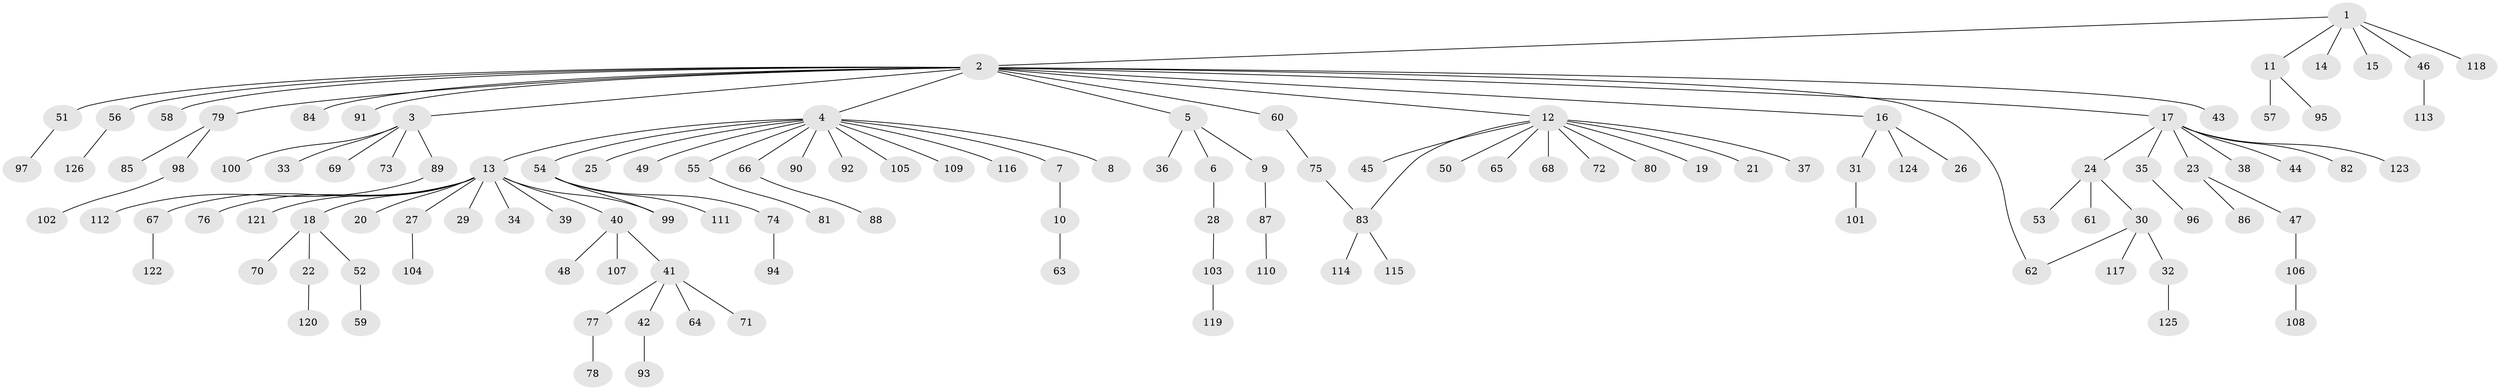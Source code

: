 // Generated by graph-tools (version 1.1) at 2025/14/03/09/25 04:14:23]
// undirected, 126 vertices, 128 edges
graph export_dot {
graph [start="1"]
  node [color=gray90,style=filled];
  1;
  2;
  3;
  4;
  5;
  6;
  7;
  8;
  9;
  10;
  11;
  12;
  13;
  14;
  15;
  16;
  17;
  18;
  19;
  20;
  21;
  22;
  23;
  24;
  25;
  26;
  27;
  28;
  29;
  30;
  31;
  32;
  33;
  34;
  35;
  36;
  37;
  38;
  39;
  40;
  41;
  42;
  43;
  44;
  45;
  46;
  47;
  48;
  49;
  50;
  51;
  52;
  53;
  54;
  55;
  56;
  57;
  58;
  59;
  60;
  61;
  62;
  63;
  64;
  65;
  66;
  67;
  68;
  69;
  70;
  71;
  72;
  73;
  74;
  75;
  76;
  77;
  78;
  79;
  80;
  81;
  82;
  83;
  84;
  85;
  86;
  87;
  88;
  89;
  90;
  91;
  92;
  93;
  94;
  95;
  96;
  97;
  98;
  99;
  100;
  101;
  102;
  103;
  104;
  105;
  106;
  107;
  108;
  109;
  110;
  111;
  112;
  113;
  114;
  115;
  116;
  117;
  118;
  119;
  120;
  121;
  122;
  123;
  124;
  125;
  126;
  1 -- 2;
  1 -- 11;
  1 -- 14;
  1 -- 15;
  1 -- 46;
  1 -- 118;
  2 -- 3;
  2 -- 4;
  2 -- 5;
  2 -- 12;
  2 -- 16;
  2 -- 17;
  2 -- 43;
  2 -- 51;
  2 -- 56;
  2 -- 58;
  2 -- 60;
  2 -- 62;
  2 -- 79;
  2 -- 84;
  2 -- 91;
  3 -- 33;
  3 -- 69;
  3 -- 73;
  3 -- 89;
  3 -- 100;
  4 -- 7;
  4 -- 8;
  4 -- 13;
  4 -- 25;
  4 -- 49;
  4 -- 54;
  4 -- 55;
  4 -- 66;
  4 -- 90;
  4 -- 92;
  4 -- 105;
  4 -- 109;
  4 -- 116;
  5 -- 6;
  5 -- 9;
  5 -- 36;
  6 -- 28;
  7 -- 10;
  9 -- 87;
  10 -- 63;
  11 -- 57;
  11 -- 95;
  12 -- 19;
  12 -- 21;
  12 -- 37;
  12 -- 45;
  12 -- 50;
  12 -- 65;
  12 -- 68;
  12 -- 72;
  12 -- 80;
  12 -- 83;
  13 -- 18;
  13 -- 20;
  13 -- 27;
  13 -- 29;
  13 -- 34;
  13 -- 39;
  13 -- 40;
  13 -- 67;
  13 -- 76;
  13 -- 99;
  13 -- 121;
  16 -- 26;
  16 -- 31;
  16 -- 124;
  17 -- 23;
  17 -- 24;
  17 -- 35;
  17 -- 38;
  17 -- 44;
  17 -- 82;
  17 -- 123;
  18 -- 22;
  18 -- 52;
  18 -- 70;
  22 -- 120;
  23 -- 47;
  23 -- 86;
  24 -- 30;
  24 -- 53;
  24 -- 61;
  27 -- 104;
  28 -- 103;
  30 -- 32;
  30 -- 62;
  30 -- 117;
  31 -- 101;
  32 -- 125;
  35 -- 96;
  40 -- 41;
  40 -- 48;
  40 -- 107;
  41 -- 42;
  41 -- 64;
  41 -- 71;
  41 -- 77;
  42 -- 93;
  46 -- 113;
  47 -- 106;
  51 -- 97;
  52 -- 59;
  54 -- 74;
  54 -- 99;
  54 -- 111;
  55 -- 81;
  56 -- 126;
  60 -- 75;
  66 -- 88;
  67 -- 122;
  74 -- 94;
  75 -- 83;
  77 -- 78;
  79 -- 85;
  79 -- 98;
  83 -- 114;
  83 -- 115;
  87 -- 110;
  89 -- 112;
  98 -- 102;
  103 -- 119;
  106 -- 108;
}
